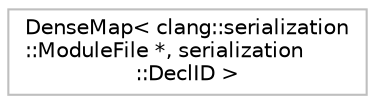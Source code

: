 digraph "Graphical Class Hierarchy"
{
 // LATEX_PDF_SIZE
  bgcolor="transparent";
  edge [fontname="Helvetica",fontsize="10",labelfontname="Helvetica",labelfontsize="10"];
  node [fontname="Helvetica",fontsize="10",shape=record];
  rankdir="LR";
  Node0 [label="DenseMap\< clang::serialization\l::ModuleFile *, serialization\l::DeclID \>",height=0.2,width=0.4,color="grey75",tooltip=" "];
}
